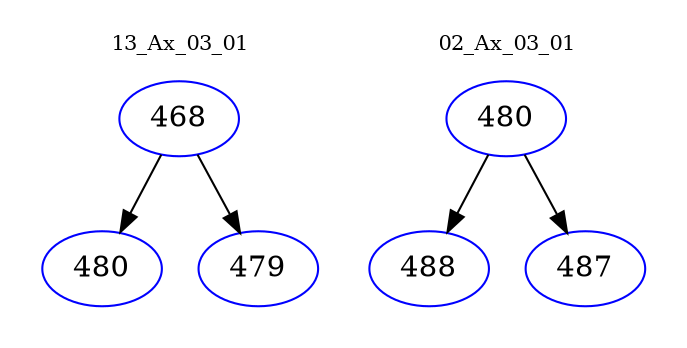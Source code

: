 digraph{
subgraph cluster_0 {
color = white
label = "13_Ax_03_01";
fontsize=10;
T0_468 [label="468", color="blue"]
T0_468 -> T0_480 [color="black"]
T0_480 [label="480", color="blue"]
T0_468 -> T0_479 [color="black"]
T0_479 [label="479", color="blue"]
}
subgraph cluster_1 {
color = white
label = "02_Ax_03_01";
fontsize=10;
T1_480 [label="480", color="blue"]
T1_480 -> T1_488 [color="black"]
T1_488 [label="488", color="blue"]
T1_480 -> T1_487 [color="black"]
T1_487 [label="487", color="blue"]
}
}
